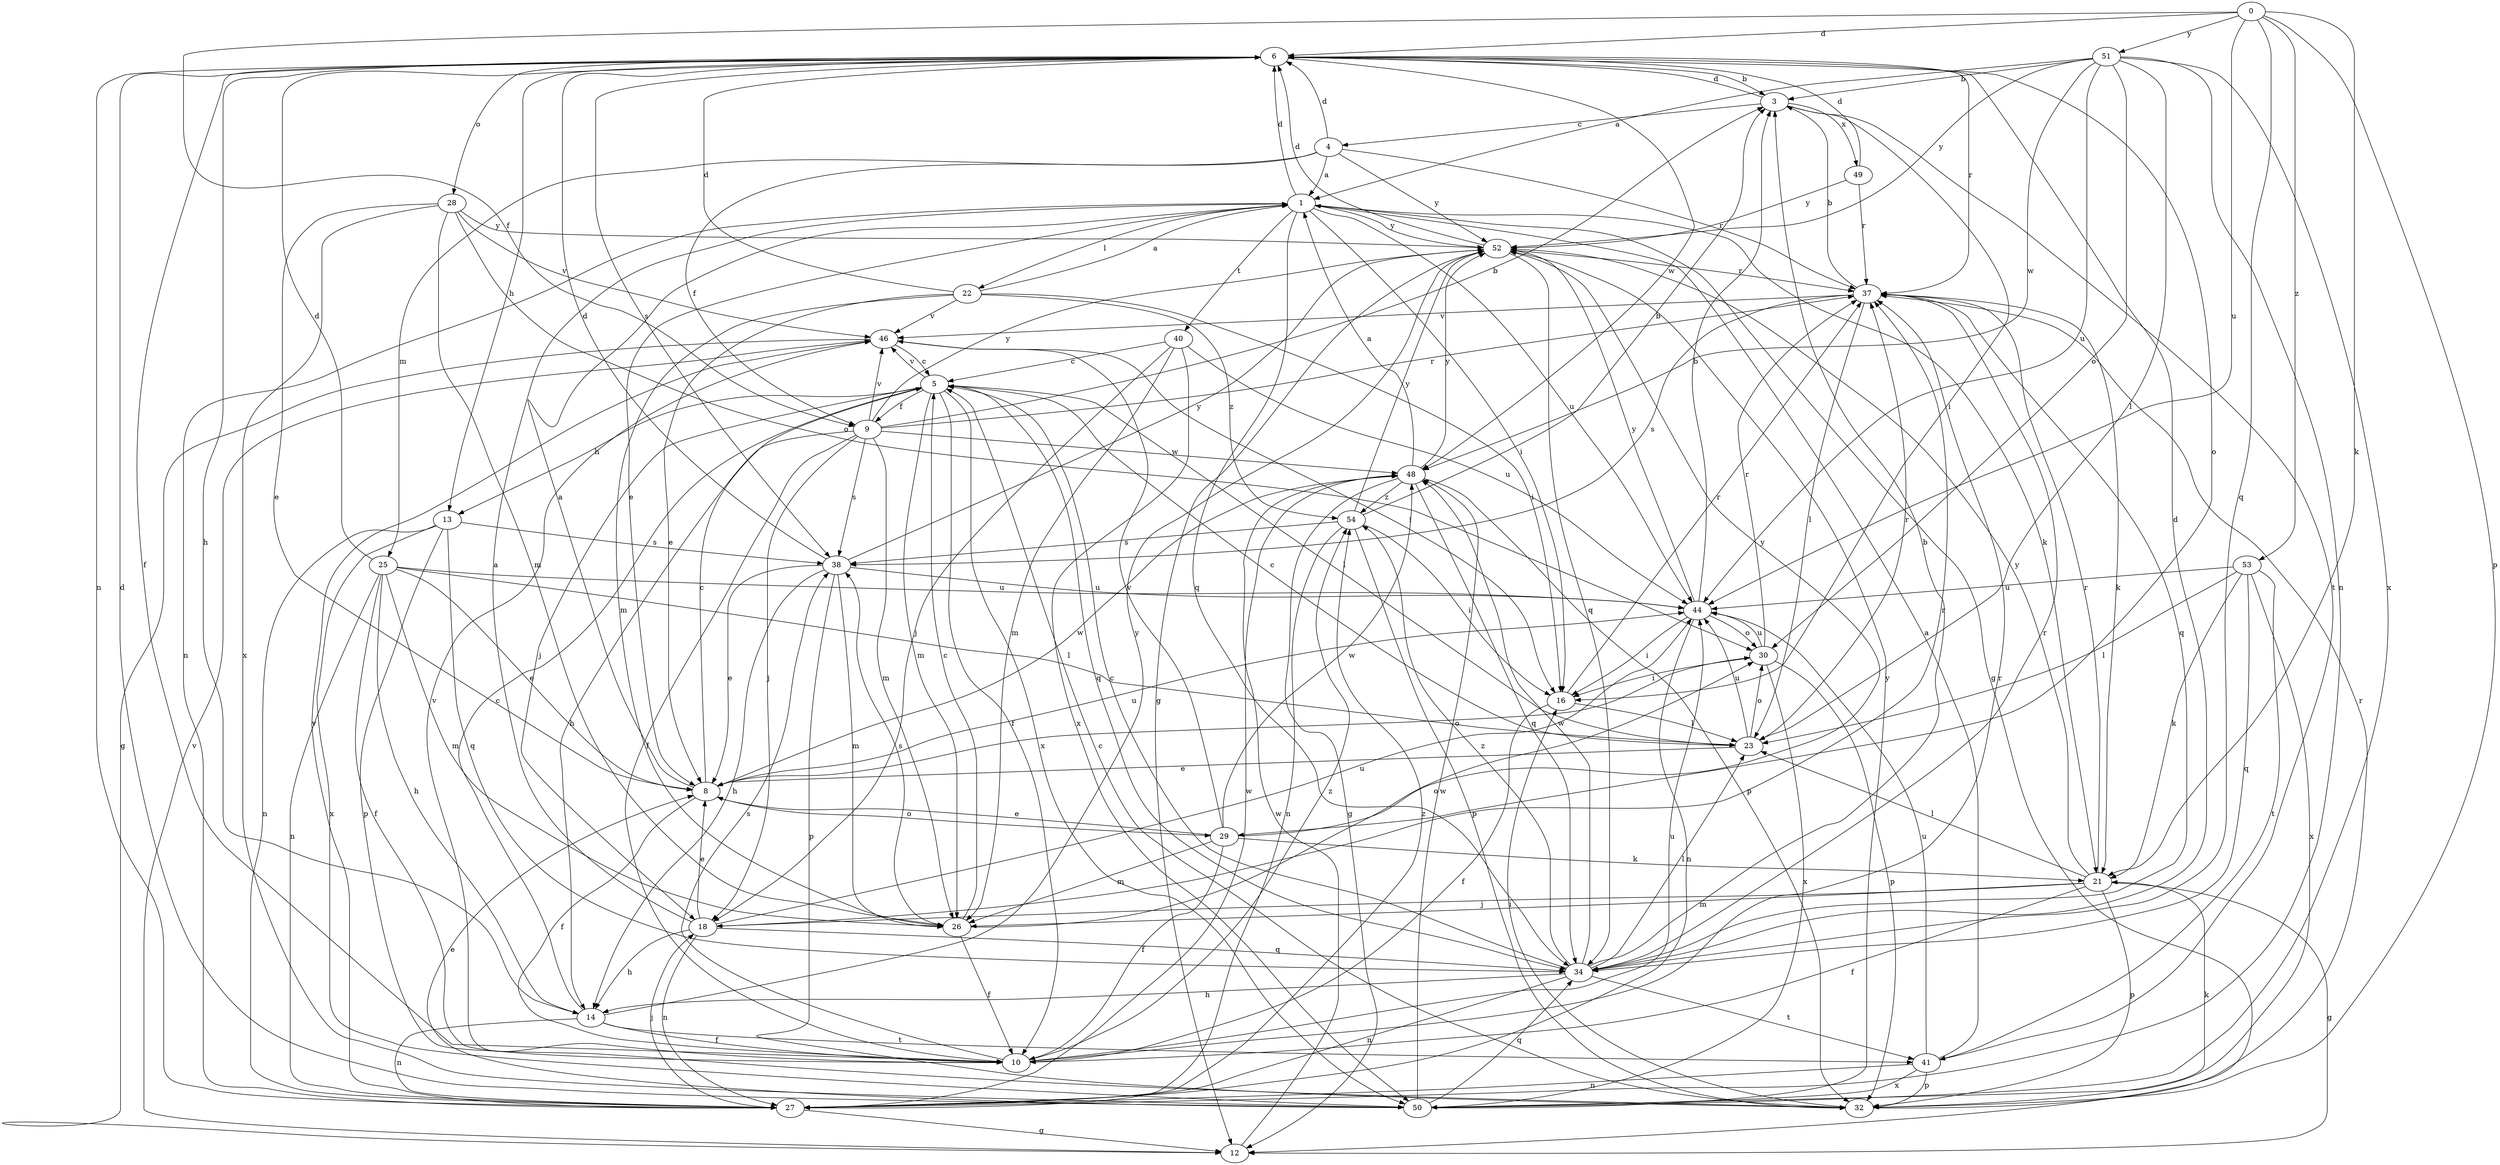 strict digraph  {
0;
1;
3;
4;
5;
6;
8;
9;
10;
12;
13;
14;
16;
18;
21;
22;
23;
25;
26;
27;
28;
29;
30;
32;
34;
37;
38;
40;
41;
44;
46;
48;
49;
50;
51;
52;
53;
54;
0 -> 6  [label=d];
0 -> 9  [label=f];
0 -> 21  [label=k];
0 -> 32  [label=p];
0 -> 34  [label=q];
0 -> 44  [label=u];
0 -> 51  [label=y];
0 -> 53  [label=z];
1 -> 6  [label=d];
1 -> 8  [label=e];
1 -> 12  [label=g];
1 -> 16  [label=i];
1 -> 21  [label=k];
1 -> 22  [label=l];
1 -> 27  [label=n];
1 -> 34  [label=q];
1 -> 40  [label=t];
1 -> 44  [label=u];
1 -> 52  [label=y];
3 -> 4  [label=c];
3 -> 6  [label=d];
3 -> 16  [label=i];
3 -> 41  [label=t];
3 -> 49  [label=x];
4 -> 1  [label=a];
4 -> 6  [label=d];
4 -> 9  [label=f];
4 -> 25  [label=m];
4 -> 37  [label=r];
4 -> 52  [label=y];
5 -> 9  [label=f];
5 -> 10  [label=f];
5 -> 13  [label=h];
5 -> 18  [label=j];
5 -> 23  [label=l];
5 -> 26  [label=m];
5 -> 34  [label=q];
5 -> 46  [label=v];
5 -> 50  [label=x];
6 -> 3  [label=b];
6 -> 10  [label=f];
6 -> 13  [label=h];
6 -> 14  [label=h];
6 -> 27  [label=n];
6 -> 28  [label=o];
6 -> 29  [label=o];
6 -> 37  [label=r];
6 -> 38  [label=s];
6 -> 48  [label=w];
8 -> 1  [label=a];
8 -> 5  [label=c];
8 -> 10  [label=f];
8 -> 29  [label=o];
8 -> 30  [label=o];
8 -> 44  [label=u];
8 -> 48  [label=w];
9 -> 3  [label=b];
9 -> 10  [label=f];
9 -> 14  [label=h];
9 -> 18  [label=j];
9 -> 26  [label=m];
9 -> 37  [label=r];
9 -> 38  [label=s];
9 -> 46  [label=v];
9 -> 48  [label=w];
9 -> 52  [label=y];
10 -> 37  [label=r];
10 -> 38  [label=s];
10 -> 44  [label=u];
10 -> 46  [label=v];
10 -> 54  [label=z];
12 -> 46  [label=v];
12 -> 48  [label=w];
13 -> 27  [label=n];
13 -> 32  [label=p];
13 -> 34  [label=q];
13 -> 38  [label=s];
13 -> 50  [label=x];
14 -> 5  [label=c];
14 -> 10  [label=f];
14 -> 27  [label=n];
14 -> 41  [label=t];
14 -> 52  [label=y];
16 -> 10  [label=f];
16 -> 23  [label=l];
16 -> 37  [label=r];
18 -> 1  [label=a];
18 -> 8  [label=e];
18 -> 14  [label=h];
18 -> 27  [label=n];
18 -> 34  [label=q];
18 -> 37  [label=r];
18 -> 44  [label=u];
21 -> 10  [label=f];
21 -> 12  [label=g];
21 -> 18  [label=j];
21 -> 23  [label=l];
21 -> 26  [label=m];
21 -> 32  [label=p];
21 -> 37  [label=r];
21 -> 52  [label=y];
22 -> 1  [label=a];
22 -> 6  [label=d];
22 -> 8  [label=e];
22 -> 16  [label=i];
22 -> 26  [label=m];
22 -> 46  [label=v];
22 -> 54  [label=z];
23 -> 5  [label=c];
23 -> 8  [label=e];
23 -> 30  [label=o];
23 -> 37  [label=r];
23 -> 44  [label=u];
25 -> 6  [label=d];
25 -> 8  [label=e];
25 -> 10  [label=f];
25 -> 14  [label=h];
25 -> 23  [label=l];
25 -> 26  [label=m];
25 -> 27  [label=n];
25 -> 44  [label=u];
26 -> 5  [label=c];
26 -> 10  [label=f];
26 -> 30  [label=o];
26 -> 38  [label=s];
27 -> 12  [label=g];
27 -> 18  [label=j];
27 -> 46  [label=v];
27 -> 48  [label=w];
27 -> 54  [label=z];
28 -> 8  [label=e];
28 -> 26  [label=m];
28 -> 30  [label=o];
28 -> 46  [label=v];
28 -> 50  [label=x];
28 -> 52  [label=y];
29 -> 8  [label=e];
29 -> 10  [label=f];
29 -> 21  [label=k];
29 -> 26  [label=m];
29 -> 46  [label=v];
29 -> 48  [label=w];
29 -> 52  [label=y];
30 -> 16  [label=i];
30 -> 32  [label=p];
30 -> 37  [label=r];
30 -> 44  [label=u];
30 -> 50  [label=x];
32 -> 5  [label=c];
32 -> 16  [label=i];
32 -> 21  [label=k];
32 -> 37  [label=r];
34 -> 3  [label=b];
34 -> 5  [label=c];
34 -> 6  [label=d];
34 -> 14  [label=h];
34 -> 23  [label=l];
34 -> 27  [label=n];
34 -> 37  [label=r];
34 -> 41  [label=t];
34 -> 48  [label=w];
34 -> 54  [label=z];
37 -> 3  [label=b];
37 -> 21  [label=k];
37 -> 23  [label=l];
37 -> 34  [label=q];
37 -> 38  [label=s];
37 -> 46  [label=v];
38 -> 6  [label=d];
38 -> 8  [label=e];
38 -> 14  [label=h];
38 -> 26  [label=m];
38 -> 32  [label=p];
38 -> 44  [label=u];
38 -> 52  [label=y];
40 -> 5  [label=c];
40 -> 18  [label=j];
40 -> 26  [label=m];
40 -> 44  [label=u];
40 -> 50  [label=x];
41 -> 1  [label=a];
41 -> 27  [label=n];
41 -> 32  [label=p];
41 -> 44  [label=u];
41 -> 50  [label=x];
44 -> 3  [label=b];
44 -> 16  [label=i];
44 -> 27  [label=n];
44 -> 30  [label=o];
44 -> 52  [label=y];
46 -> 5  [label=c];
46 -> 12  [label=g];
46 -> 16  [label=i];
48 -> 1  [label=a];
48 -> 12  [label=g];
48 -> 32  [label=p];
48 -> 34  [label=q];
48 -> 52  [label=y];
48 -> 54  [label=z];
49 -> 6  [label=d];
49 -> 37  [label=r];
49 -> 52  [label=y];
50 -> 6  [label=d];
50 -> 8  [label=e];
50 -> 34  [label=q];
50 -> 48  [label=w];
50 -> 52  [label=y];
51 -> 1  [label=a];
51 -> 3  [label=b];
51 -> 23  [label=l];
51 -> 27  [label=n];
51 -> 30  [label=o];
51 -> 44  [label=u];
51 -> 48  [label=w];
51 -> 50  [label=x];
51 -> 52  [label=y];
52 -> 6  [label=d];
52 -> 12  [label=g];
52 -> 34  [label=q];
52 -> 37  [label=r];
53 -> 21  [label=k];
53 -> 23  [label=l];
53 -> 34  [label=q];
53 -> 41  [label=t];
53 -> 44  [label=u];
53 -> 50  [label=x];
54 -> 3  [label=b];
54 -> 16  [label=i];
54 -> 27  [label=n];
54 -> 32  [label=p];
54 -> 38  [label=s];
54 -> 52  [label=y];
}
